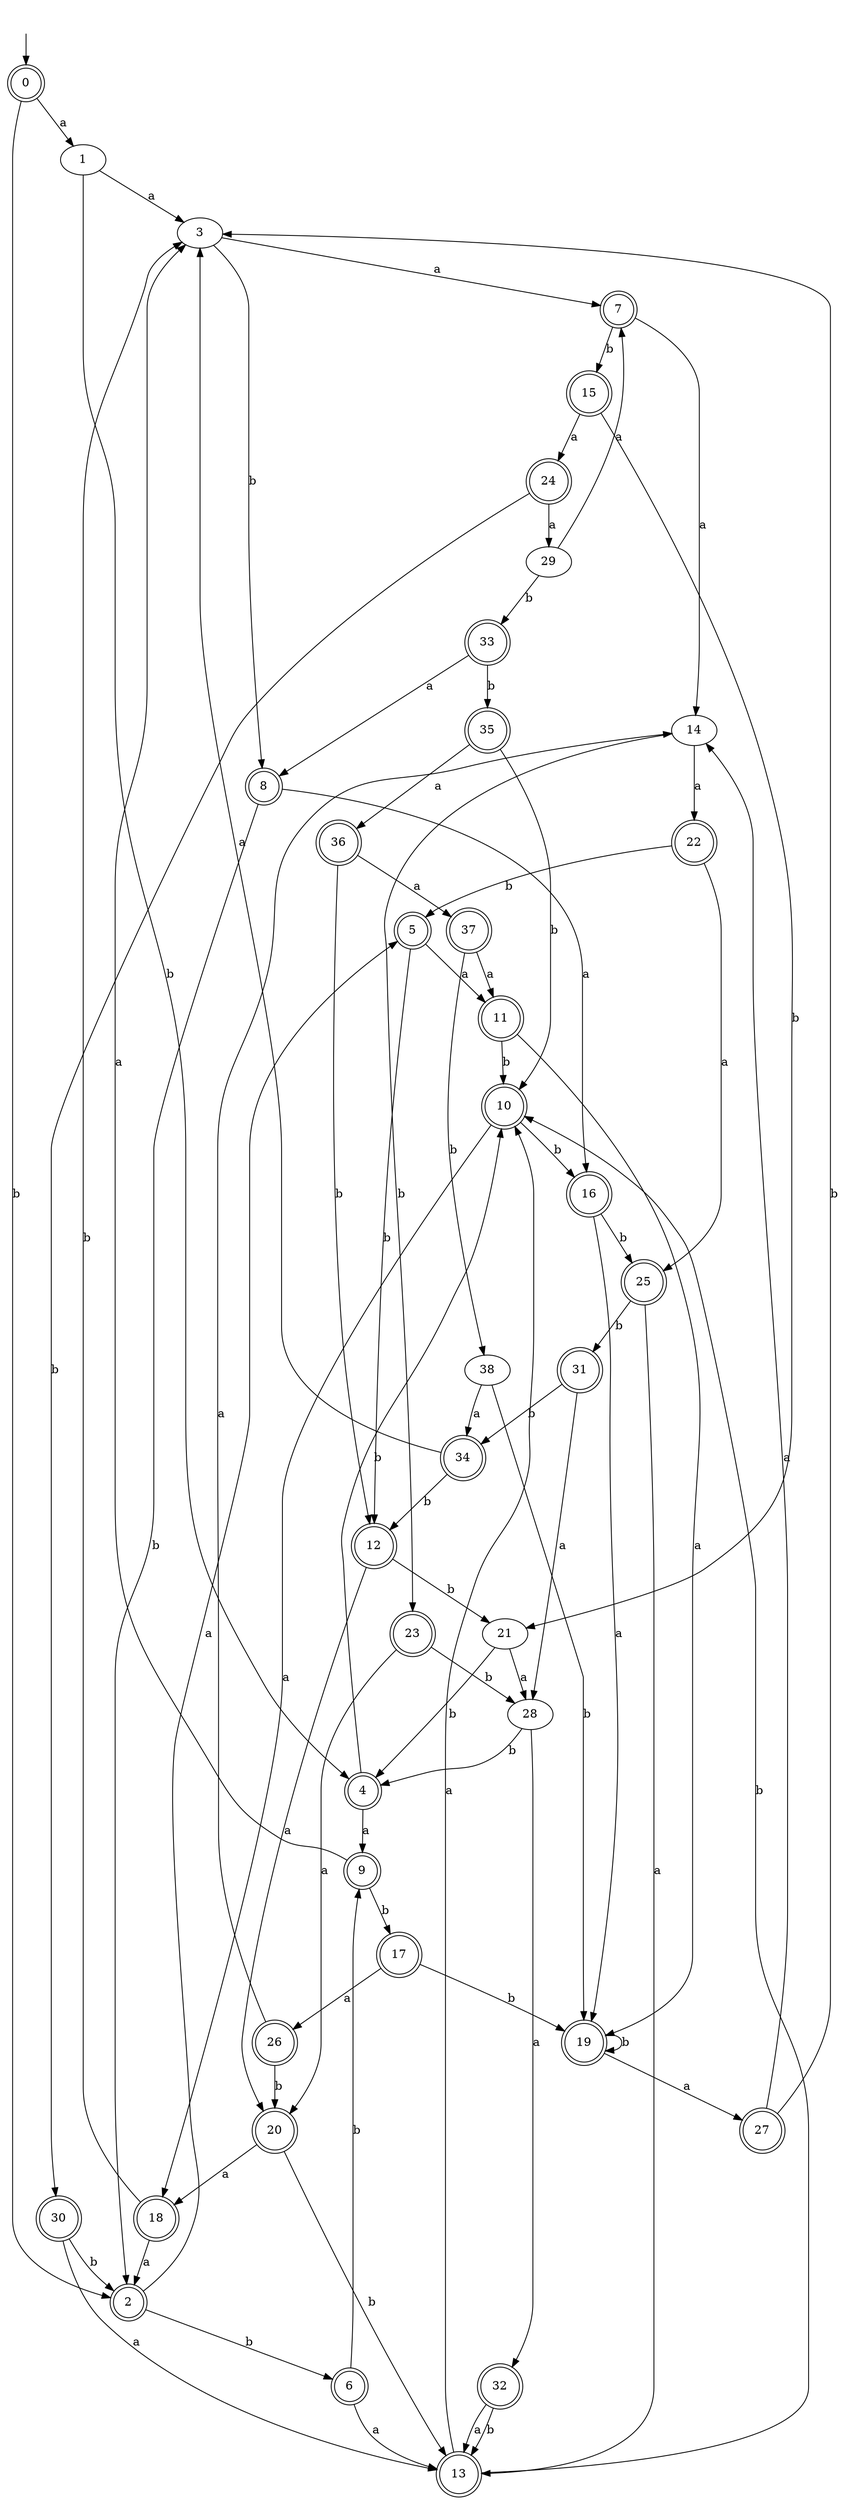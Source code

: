 digraph RandomDFA {
  __start0 [label="", shape=none];
  __start0 -> 0 [label=""];
  0 [shape=circle] [shape=doublecircle]
  0 -> 1 [label="a"]
  0 -> 2 [label="b"]
  1
  1 -> 3 [label="a"]
  1 -> 4 [label="b"]
  2 [shape=doublecircle]
  2 -> 5 [label="a"]
  2 -> 6 [label="b"]
  3
  3 -> 7 [label="a"]
  3 -> 8 [label="b"]
  4 [shape=doublecircle]
  4 -> 9 [label="a"]
  4 -> 10 [label="b"]
  5 [shape=doublecircle]
  5 -> 11 [label="a"]
  5 -> 12 [label="b"]
  6 [shape=doublecircle]
  6 -> 13 [label="a"]
  6 -> 9 [label="b"]
  7 [shape=doublecircle]
  7 -> 14 [label="a"]
  7 -> 15 [label="b"]
  8 [shape=doublecircle]
  8 -> 16 [label="a"]
  8 -> 2 [label="b"]
  9 [shape=doublecircle]
  9 -> 3 [label="a"]
  9 -> 17 [label="b"]
  10 [shape=doublecircle]
  10 -> 18 [label="a"]
  10 -> 16 [label="b"]
  11 [shape=doublecircle]
  11 -> 19 [label="a"]
  11 -> 10 [label="b"]
  12 [shape=doublecircle]
  12 -> 20 [label="a"]
  12 -> 21 [label="b"]
  13 [shape=doublecircle]
  13 -> 10 [label="a"]
  13 -> 10 [label="b"]
  14
  14 -> 22 [label="a"]
  14 -> 23 [label="b"]
  15 [shape=doublecircle]
  15 -> 24 [label="a"]
  15 -> 21 [label="b"]
  16 [shape=doublecircle]
  16 -> 19 [label="a"]
  16 -> 25 [label="b"]
  17 [shape=doublecircle]
  17 -> 26 [label="a"]
  17 -> 19 [label="b"]
  18 [shape=doublecircle]
  18 -> 2 [label="a"]
  18 -> 3 [label="b"]
  19 [shape=doublecircle]
  19 -> 27 [label="a"]
  19 -> 19 [label="b"]
  20 [shape=doublecircle]
  20 -> 18 [label="a"]
  20 -> 13 [label="b"]
  21
  21 -> 28 [label="a"]
  21 -> 4 [label="b"]
  22 [shape=doublecircle]
  22 -> 25 [label="a"]
  22 -> 5 [label="b"]
  23 [shape=doublecircle]
  23 -> 20 [label="a"]
  23 -> 28 [label="b"]
  24 [shape=doublecircle]
  24 -> 29 [label="a"]
  24 -> 30 [label="b"]
  25 [shape=doublecircle]
  25 -> 13 [label="a"]
  25 -> 31 [label="b"]
  26 [shape=doublecircle]
  26 -> 14 [label="a"]
  26 -> 20 [label="b"]
  27 [shape=doublecircle]
  27 -> 14 [label="a"]
  27 -> 3 [label="b"]
  28
  28 -> 32 [label="a"]
  28 -> 4 [label="b"]
  29
  29 -> 7 [label="a"]
  29 -> 33 [label="b"]
  30 [shape=doublecircle]
  30 -> 13 [label="a"]
  30 -> 2 [label="b"]
  31 [shape=doublecircle]
  31 -> 28 [label="a"]
  31 -> 34 [label="b"]
  32 [shape=doublecircle]
  32 -> 13 [label="a"]
  32 -> 13 [label="b"]
  33 [shape=doublecircle]
  33 -> 8 [label="a"]
  33 -> 35 [label="b"]
  34 [shape=doublecircle]
  34 -> 3 [label="a"]
  34 -> 12 [label="b"]
  35 [shape=doublecircle]
  35 -> 36 [label="a"]
  35 -> 10 [label="b"]
  36 [shape=doublecircle]
  36 -> 37 [label="a"]
  36 -> 12 [label="b"]
  37 [shape=doublecircle]
  37 -> 11 [label="a"]
  37 -> 38 [label="b"]
  38
  38 -> 34 [label="a"]
  38 -> 19 [label="b"]
}
